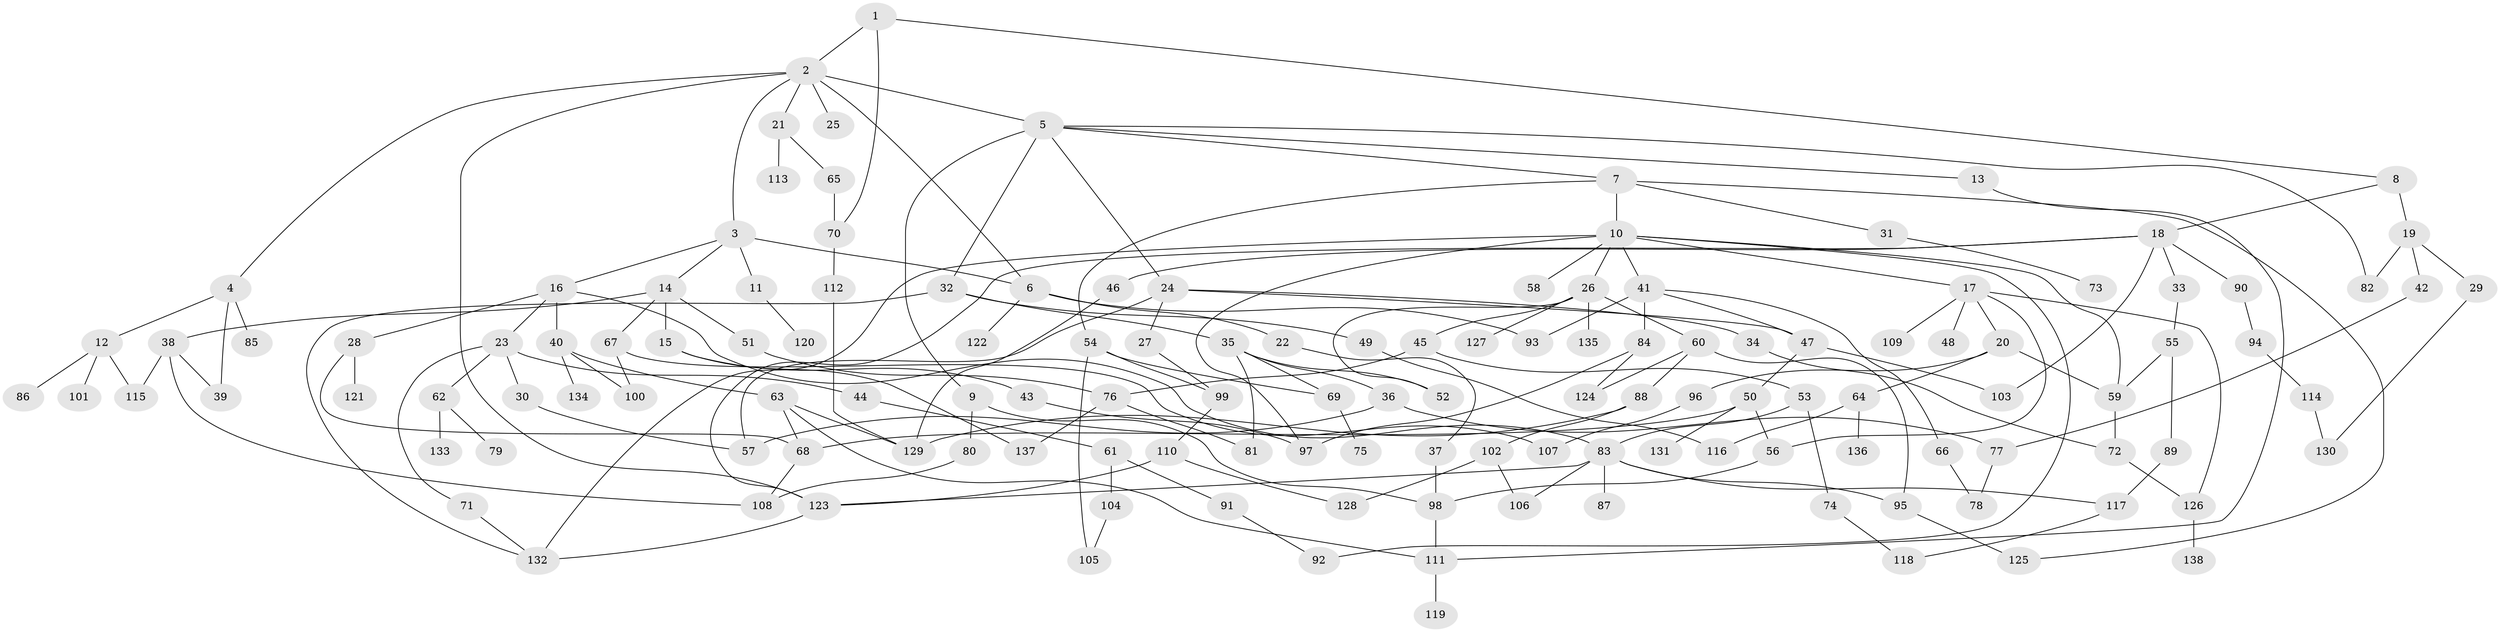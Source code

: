 // coarse degree distribution, {7: 0.041237113402061855, 5: 0.10309278350515463, 3: 0.2268041237113402, 2: 0.28865979381443296, 6: 0.05154639175257732, 4: 0.13402061855670103, 8: 0.010309278350515464, 1: 0.14432989690721648}
// Generated by graph-tools (version 1.1) at 2025/36/03/04/25 23:36:05]
// undirected, 138 vertices, 193 edges
graph export_dot {
  node [color=gray90,style=filled];
  1;
  2;
  3;
  4;
  5;
  6;
  7;
  8;
  9;
  10;
  11;
  12;
  13;
  14;
  15;
  16;
  17;
  18;
  19;
  20;
  21;
  22;
  23;
  24;
  25;
  26;
  27;
  28;
  29;
  30;
  31;
  32;
  33;
  34;
  35;
  36;
  37;
  38;
  39;
  40;
  41;
  42;
  43;
  44;
  45;
  46;
  47;
  48;
  49;
  50;
  51;
  52;
  53;
  54;
  55;
  56;
  57;
  58;
  59;
  60;
  61;
  62;
  63;
  64;
  65;
  66;
  67;
  68;
  69;
  70;
  71;
  72;
  73;
  74;
  75;
  76;
  77;
  78;
  79;
  80;
  81;
  82;
  83;
  84;
  85;
  86;
  87;
  88;
  89;
  90;
  91;
  92;
  93;
  94;
  95;
  96;
  97;
  98;
  99;
  100;
  101;
  102;
  103;
  104;
  105;
  106;
  107;
  108;
  109;
  110;
  111;
  112;
  113;
  114;
  115;
  116;
  117;
  118;
  119;
  120;
  121;
  122;
  123;
  124;
  125;
  126;
  127;
  128;
  129;
  130;
  131;
  132;
  133;
  134;
  135;
  136;
  137;
  138;
  1 -- 2;
  1 -- 8;
  1 -- 70;
  2 -- 3;
  2 -- 4;
  2 -- 5;
  2 -- 6;
  2 -- 21;
  2 -- 25;
  2 -- 123;
  3 -- 11;
  3 -- 14;
  3 -- 16;
  3 -- 6;
  4 -- 12;
  4 -- 85;
  4 -- 39;
  5 -- 7;
  5 -- 9;
  5 -- 13;
  5 -- 24;
  5 -- 32;
  5 -- 82;
  6 -- 22;
  6 -- 122;
  6 -- 93;
  7 -- 10;
  7 -- 31;
  7 -- 54;
  7 -- 125;
  8 -- 18;
  8 -- 19;
  9 -- 80;
  9 -- 98;
  10 -- 17;
  10 -- 26;
  10 -- 41;
  10 -- 58;
  10 -- 92;
  10 -- 132;
  10 -- 59;
  10 -- 97;
  11 -- 120;
  12 -- 86;
  12 -- 101;
  12 -- 115;
  13 -- 111;
  14 -- 15;
  14 -- 38;
  14 -- 51;
  14 -- 67;
  15 -- 43;
  15 -- 137;
  16 -- 23;
  16 -- 28;
  16 -- 40;
  16 -- 83;
  17 -- 20;
  17 -- 48;
  17 -- 109;
  17 -- 126;
  17 -- 56;
  18 -- 33;
  18 -- 46;
  18 -- 90;
  18 -- 103;
  18 -- 123;
  19 -- 29;
  19 -- 42;
  19 -- 82;
  20 -- 59;
  20 -- 64;
  20 -- 96;
  21 -- 65;
  21 -- 113;
  22 -- 37;
  23 -- 30;
  23 -- 44;
  23 -- 62;
  23 -- 71;
  24 -- 27;
  24 -- 34;
  24 -- 47;
  24 -- 57;
  26 -- 45;
  26 -- 52;
  26 -- 60;
  26 -- 127;
  26 -- 135;
  27 -- 99;
  28 -- 68;
  28 -- 121;
  29 -- 130;
  30 -- 57;
  31 -- 73;
  32 -- 35;
  32 -- 49;
  32 -- 132;
  33 -- 55;
  34 -- 72;
  35 -- 36;
  35 -- 52;
  35 -- 69;
  35 -- 81;
  36 -- 57;
  36 -- 77;
  37 -- 98;
  38 -- 39;
  38 -- 115;
  38 -- 108;
  40 -- 63;
  40 -- 100;
  40 -- 134;
  41 -- 47;
  41 -- 66;
  41 -- 84;
  41 -- 93;
  42 -- 77;
  43 -- 97;
  44 -- 61;
  45 -- 53;
  45 -- 76;
  46 -- 129;
  47 -- 50;
  47 -- 103;
  49 -- 116;
  50 -- 56;
  50 -- 131;
  50 -- 68;
  51 -- 76;
  53 -- 74;
  53 -- 83;
  54 -- 69;
  54 -- 99;
  54 -- 105;
  55 -- 89;
  55 -- 59;
  56 -- 98;
  59 -- 72;
  60 -- 88;
  60 -- 95;
  60 -- 124;
  61 -- 91;
  61 -- 104;
  62 -- 79;
  62 -- 133;
  63 -- 129;
  63 -- 111;
  63 -- 68;
  64 -- 116;
  64 -- 136;
  65 -- 70;
  66 -- 78;
  67 -- 100;
  67 -- 107;
  68 -- 108;
  69 -- 75;
  70 -- 112;
  71 -- 132;
  72 -- 126;
  74 -- 118;
  76 -- 81;
  76 -- 137;
  77 -- 78;
  80 -- 108;
  83 -- 87;
  83 -- 106;
  83 -- 117;
  83 -- 95;
  83 -- 123;
  84 -- 97;
  84 -- 124;
  88 -- 102;
  88 -- 129;
  89 -- 117;
  90 -- 94;
  91 -- 92;
  94 -- 114;
  95 -- 125;
  96 -- 107;
  98 -- 111;
  99 -- 110;
  102 -- 128;
  102 -- 106;
  104 -- 105;
  110 -- 128;
  110 -- 123;
  111 -- 119;
  112 -- 129;
  114 -- 130;
  117 -- 118;
  123 -- 132;
  126 -- 138;
}
